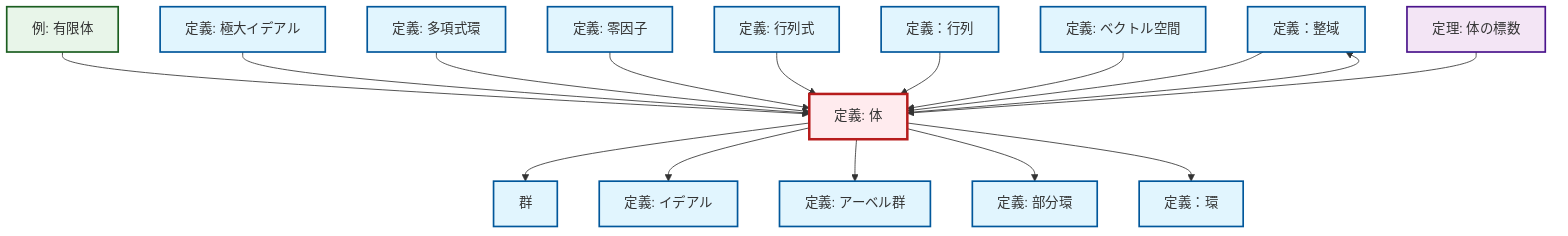 graph TD
    classDef definition fill:#e1f5fe,stroke:#01579b,stroke-width:2px
    classDef theorem fill:#f3e5f5,stroke:#4a148c,stroke-width:2px
    classDef axiom fill:#fff3e0,stroke:#e65100,stroke-width:2px
    classDef example fill:#e8f5e9,stroke:#1b5e20,stroke-width:2px
    classDef current fill:#ffebee,stroke:#b71c1c,stroke-width:3px
    def-integral-domain["定義：整域"]:::definition
    ex-finite-field["例: 有限体"]:::example
    def-determinant["定義: 行列式"]:::definition
    def-zero-divisor["定義: 零因子"]:::definition
    thm-field-characteristic["定理: 体の標数"]:::theorem
    def-ideal["定義: イデアル"]:::definition
    def-ring["定義：環"]:::definition
    def-vector-space["定義: ベクトル空間"]:::definition
    def-subring["定義: 部分環"]:::definition
    def-matrix["定義：行列"]:::definition
    def-group["群"]:::definition
    def-polynomial-ring["定義: 多項式環"]:::definition
    def-field["定義: 体"]:::definition
    def-abelian-group["定義: アーベル群"]:::definition
    def-maximal-ideal["定義: 極大イデアル"]:::definition
    def-field --> def-group
    ex-finite-field --> def-field
    def-maximal-ideal --> def-field
    def-field --> def-integral-domain
    def-field --> def-ideal
    def-field --> def-abelian-group
    def-polynomial-ring --> def-field
    def-zero-divisor --> def-field
    def-determinant --> def-field
    def-matrix --> def-field
    def-integral-domain --> def-field
    def-vector-space --> def-field
    thm-field-characteristic --> def-field
    def-field --> def-subring
    def-field --> def-ring
    class def-field current